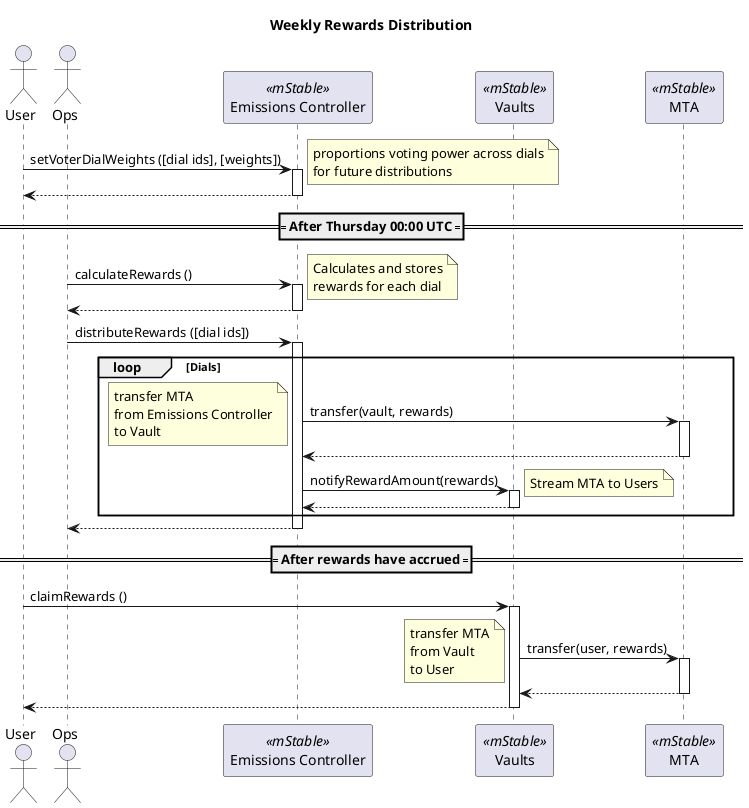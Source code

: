 @startuml

title "Weekly Rewards Distribution"

actor User as user
actor Ops as ops
participant "Emissions Controller" as ec <<mStable>>
participant "Vaults" as vault <<mStable>>
participant "MTA" as mta <<mStable>>

user -> ec: setVoterDialWeights ([dial ids], [weights])
activate ec
note right: proportions voting power across dials\nfor future distributions
return

==== After Thursday 00:00 UTC ====

ops -> ec : calculateRewards ()
activate ec
note right: Calculates and stores\nrewards for each dial
return

ops -> ec : distributeRewards ([dial ids])
activate ec
loop Dials
ec -> mta: transfer(vault, rewards)
activate mta
note left: transfer MTA\nfrom Emissions Controller\nto Vault
return
ec -> vault: notifyRewardAmount(rewards)
activate vault
note right: Stream MTA to Users
return
end
return

==== After rewards have accrued ====

user -> vault: claimRewards ()
activate vault
vault -> mta: transfer(user, rewards)
activate mta
note left: transfer MTA\nfrom Vault\nto User
return
return

@enduml

